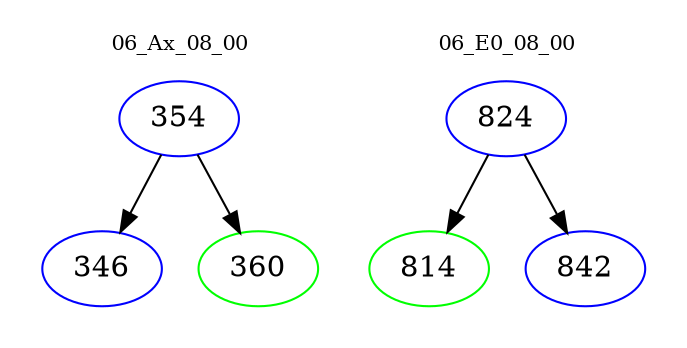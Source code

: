 digraph{
subgraph cluster_0 {
color = white
label = "06_Ax_08_00";
fontsize=10;
T0_354 [label="354", color="blue"]
T0_354 -> T0_346 [color="black"]
T0_346 [label="346", color="blue"]
T0_354 -> T0_360 [color="black"]
T0_360 [label="360", color="green"]
}
subgraph cluster_1 {
color = white
label = "06_E0_08_00";
fontsize=10;
T1_824 [label="824", color="blue"]
T1_824 -> T1_814 [color="black"]
T1_814 [label="814", color="green"]
T1_824 -> T1_842 [color="black"]
T1_842 [label="842", color="blue"]
}
}
